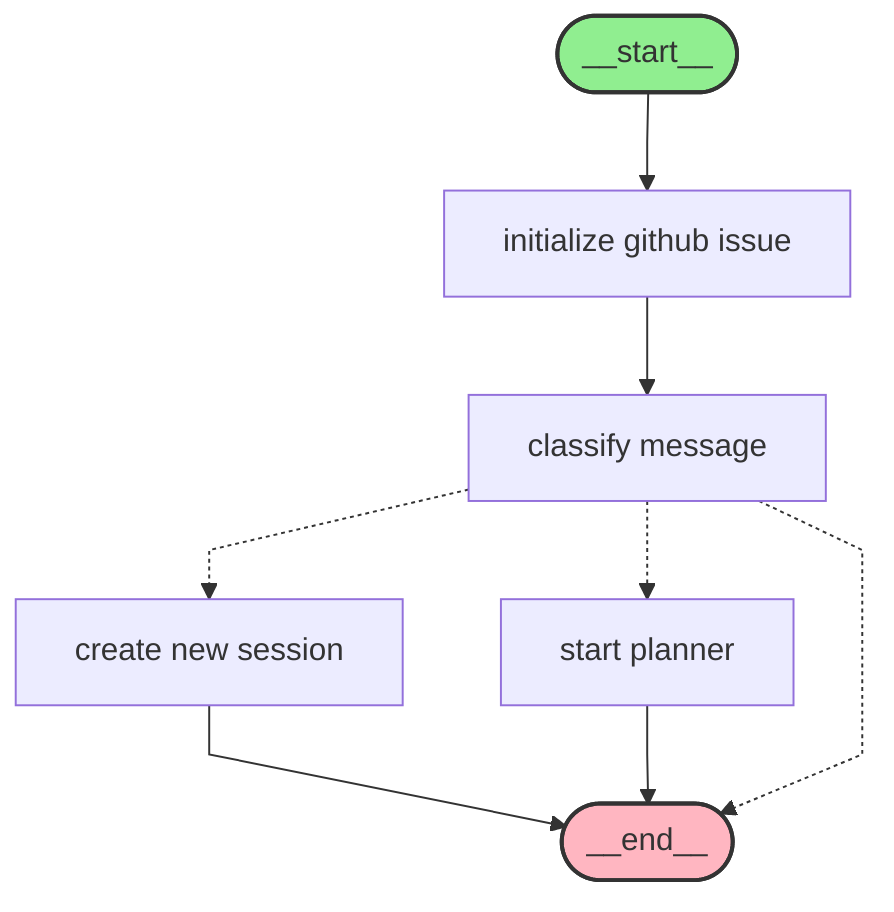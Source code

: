 %%{init: {"flowchart": {"curve": "linear"}}}%%
graph TD;
	__start__([__start__]):::startNode
	initializegithubissue[initialize github issue]
	classifymessage[classify message]
	createnewsession[create new session]
	startplanner[start planner]
	__end__([__end__]):::endNode

	__start__ --> initializegithubissue
	createnewsession --> __end__
	initializegithubissue --> classifymessage
	startplanner --> __end__

	classifymessage -.-> __end__
	classifymessage -.-> startplanner
	classifymessage -.-> createnewsession

	classDef startNode fill:#90EE90,stroke:#333,stroke-width:2px;
	classDef endNode fill:#FFB6C1,stroke:#333,stroke-width:2px;